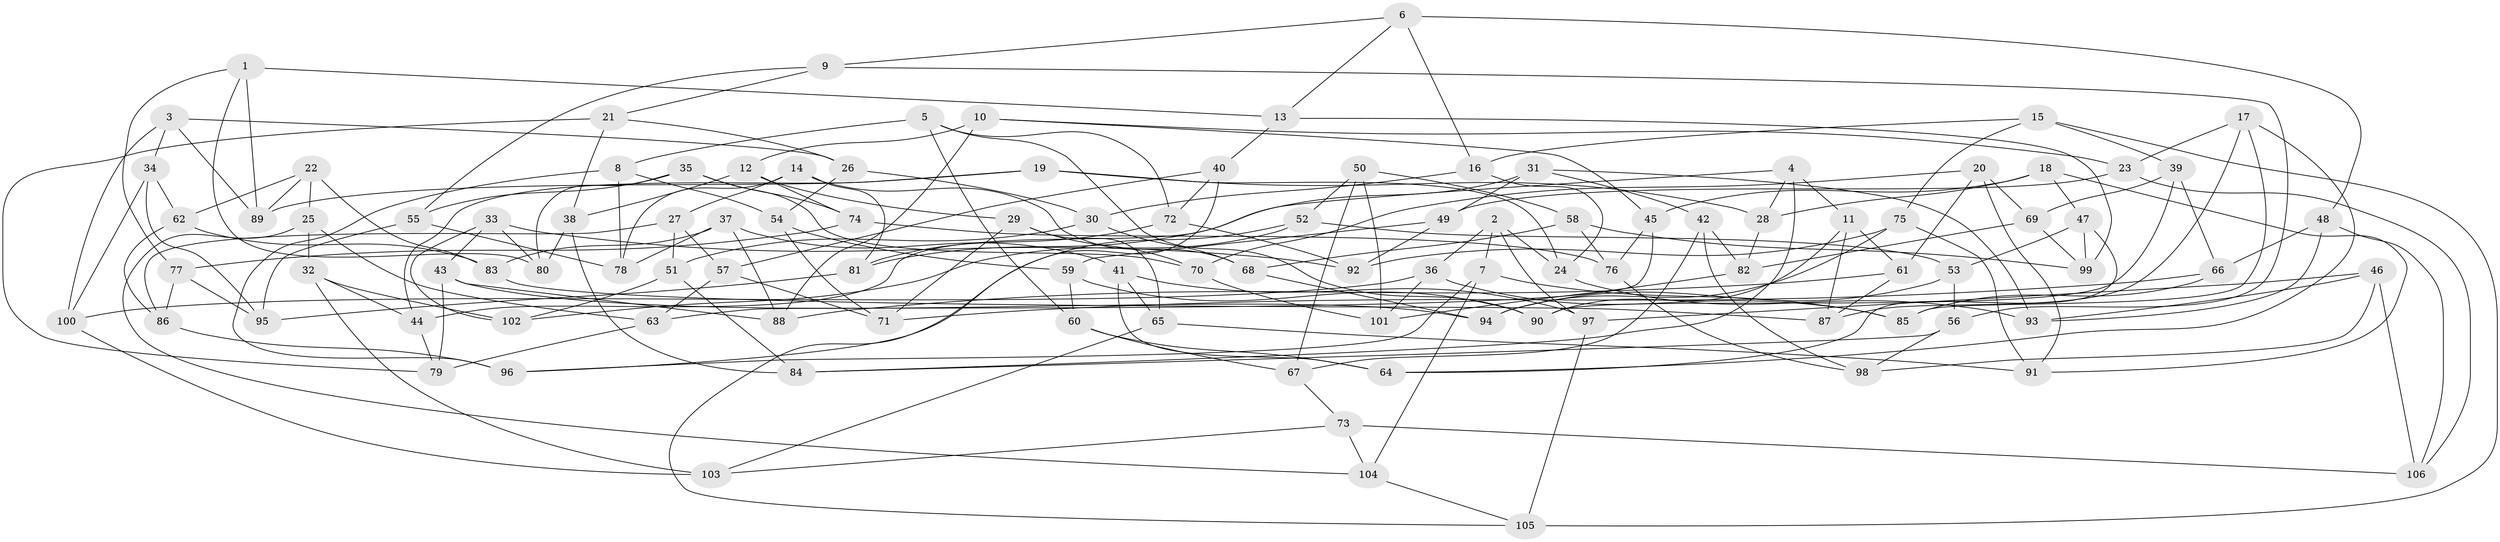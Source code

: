 // Generated by graph-tools (version 1.1) at 2025/11/02/27/25 16:11:46]
// undirected, 106 vertices, 212 edges
graph export_dot {
graph [start="1"]
  node [color=gray90,style=filled];
  1;
  2;
  3;
  4;
  5;
  6;
  7;
  8;
  9;
  10;
  11;
  12;
  13;
  14;
  15;
  16;
  17;
  18;
  19;
  20;
  21;
  22;
  23;
  24;
  25;
  26;
  27;
  28;
  29;
  30;
  31;
  32;
  33;
  34;
  35;
  36;
  37;
  38;
  39;
  40;
  41;
  42;
  43;
  44;
  45;
  46;
  47;
  48;
  49;
  50;
  51;
  52;
  53;
  54;
  55;
  56;
  57;
  58;
  59;
  60;
  61;
  62;
  63;
  64;
  65;
  66;
  67;
  68;
  69;
  70;
  71;
  72;
  73;
  74;
  75;
  76;
  77;
  78;
  79;
  80;
  81;
  82;
  83;
  84;
  85;
  86;
  87;
  88;
  89;
  90;
  91;
  92;
  93;
  94;
  95;
  96;
  97;
  98;
  99;
  100;
  101;
  102;
  103;
  104;
  105;
  106;
  1 -- 77;
  1 -- 13;
  1 -- 89;
  1 -- 80;
  2 -- 36;
  2 -- 97;
  2 -- 7;
  2 -- 24;
  3 -- 26;
  3 -- 100;
  3 -- 34;
  3 -- 89;
  4 -- 11;
  4 -- 28;
  4 -- 81;
  4 -- 84;
  5 -- 8;
  5 -- 72;
  5 -- 60;
  5 -- 90;
  6 -- 9;
  6 -- 16;
  6 -- 13;
  6 -- 48;
  7 -- 104;
  7 -- 96;
  7 -- 85;
  8 -- 96;
  8 -- 54;
  8 -- 78;
  9 -- 55;
  9 -- 21;
  9 -- 56;
  10 -- 88;
  10 -- 23;
  10 -- 12;
  10 -- 45;
  11 -- 90;
  11 -- 61;
  11 -- 87;
  12 -- 74;
  12 -- 29;
  12 -- 38;
  13 -- 40;
  13 -- 99;
  14 -- 68;
  14 -- 81;
  14 -- 78;
  14 -- 27;
  15 -- 16;
  15 -- 39;
  15 -- 75;
  15 -- 105;
  16 -- 24;
  16 -- 30;
  17 -- 23;
  17 -- 85;
  17 -- 87;
  17 -- 64;
  18 -- 91;
  18 -- 47;
  18 -- 28;
  18 -- 45;
  19 -- 28;
  19 -- 44;
  19 -- 89;
  19 -- 24;
  20 -- 69;
  20 -- 91;
  20 -- 70;
  20 -- 61;
  21 -- 79;
  21 -- 26;
  21 -- 38;
  22 -- 62;
  22 -- 83;
  22 -- 25;
  22 -- 89;
  23 -- 49;
  23 -- 106;
  24 -- 93;
  25 -- 104;
  25 -- 32;
  25 -- 63;
  26 -- 30;
  26 -- 54;
  27 -- 86;
  27 -- 57;
  27 -- 51;
  28 -- 82;
  29 -- 65;
  29 -- 70;
  29 -- 71;
  30 -- 51;
  30 -- 68;
  31 -- 44;
  31 -- 42;
  31 -- 93;
  31 -- 49;
  32 -- 102;
  32 -- 44;
  32 -- 103;
  33 -- 43;
  33 -- 80;
  33 -- 92;
  33 -- 102;
  34 -- 100;
  34 -- 95;
  34 -- 62;
  35 -- 55;
  35 -- 80;
  35 -- 70;
  35 -- 74;
  36 -- 85;
  36 -- 101;
  36 -- 100;
  37 -- 88;
  37 -- 78;
  37 -- 83;
  37 -- 41;
  38 -- 84;
  38 -- 80;
  39 -- 66;
  39 -- 69;
  39 -- 90;
  40 -- 105;
  40 -- 57;
  40 -- 72;
  41 -- 65;
  41 -- 64;
  41 -- 97;
  42 -- 82;
  42 -- 98;
  42 -- 67;
  43 -- 88;
  43 -- 79;
  43 -- 94;
  44 -- 79;
  45 -- 63;
  45 -- 76;
  46 -- 93;
  46 -- 106;
  46 -- 98;
  46 -- 97;
  47 -- 53;
  47 -- 64;
  47 -- 99;
  48 -- 106;
  48 -- 66;
  48 -- 93;
  49 -- 92;
  49 -- 59;
  50 -- 67;
  50 -- 58;
  50 -- 52;
  50 -- 101;
  51 -- 102;
  51 -- 84;
  52 -- 102;
  52 -- 96;
  52 -- 53;
  53 -- 56;
  53 -- 94;
  54 -- 71;
  54 -- 59;
  55 -- 95;
  55 -- 78;
  56 -- 98;
  56 -- 84;
  57 -- 63;
  57 -- 71;
  58 -- 99;
  58 -- 68;
  58 -- 76;
  59 -- 90;
  59 -- 60;
  60 -- 64;
  60 -- 67;
  61 -- 88;
  61 -- 87;
  62 -- 86;
  62 -- 83;
  63 -- 79;
  65 -- 103;
  65 -- 91;
  66 -- 71;
  66 -- 85;
  67 -- 73;
  68 -- 94;
  69 -- 82;
  69 -- 99;
  70 -- 101;
  72 -- 81;
  72 -- 92;
  73 -- 106;
  73 -- 104;
  73 -- 103;
  74 -- 77;
  74 -- 76;
  75 -- 91;
  75 -- 92;
  75 -- 94;
  76 -- 98;
  77 -- 86;
  77 -- 95;
  81 -- 95;
  82 -- 101;
  83 -- 87;
  86 -- 96;
  97 -- 105;
  100 -- 103;
  104 -- 105;
}
